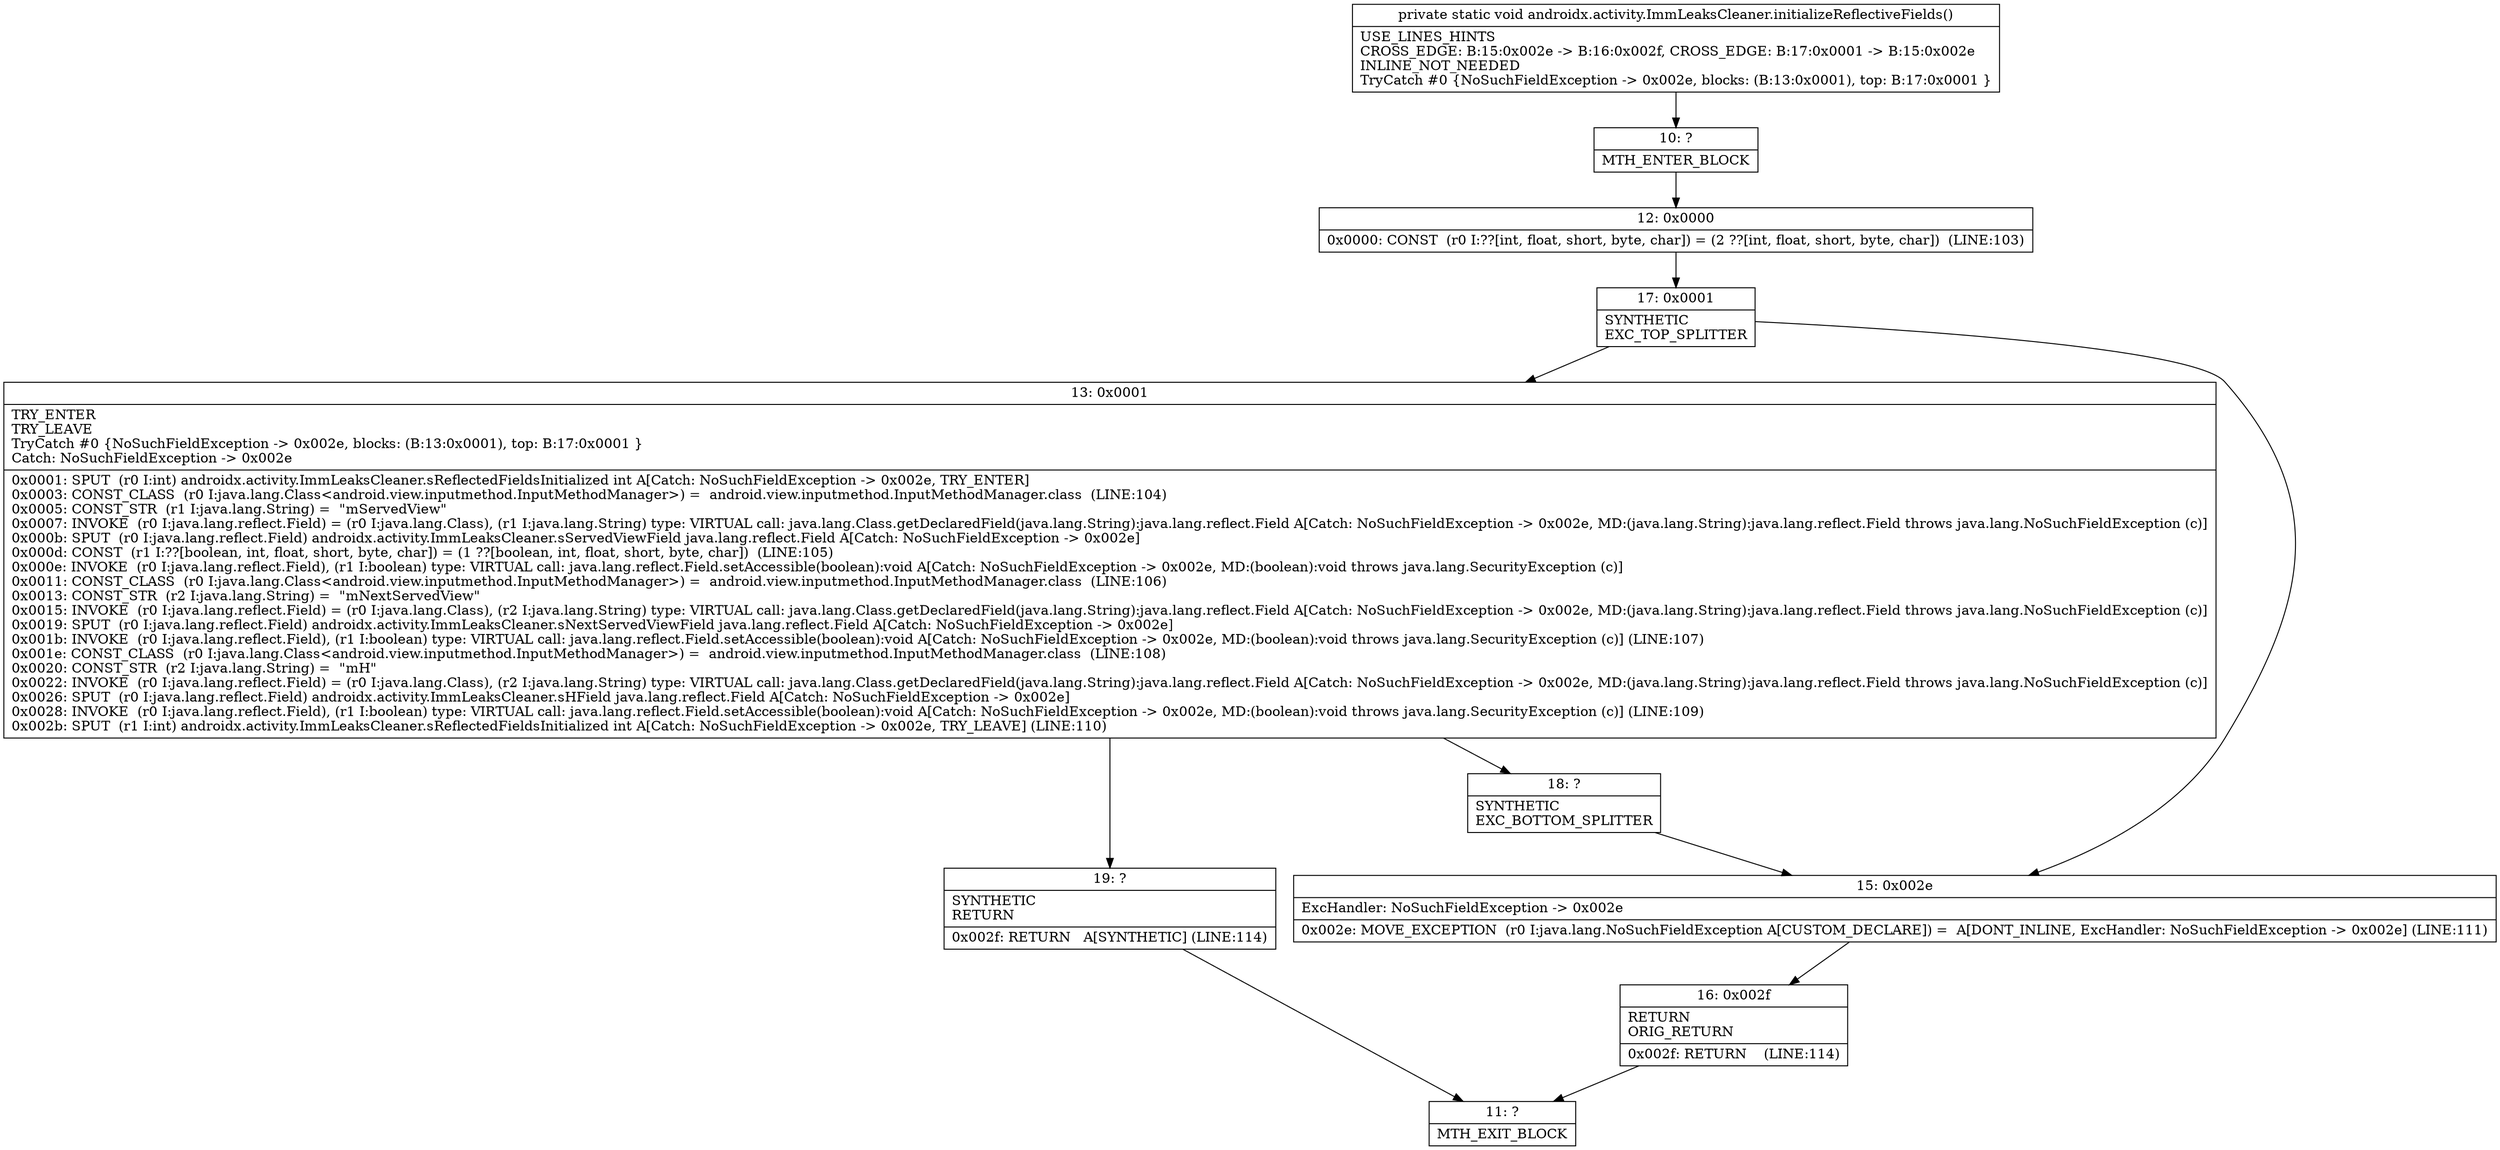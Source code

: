 digraph "CFG forandroidx.activity.ImmLeaksCleaner.initializeReflectiveFields()V" {
Node_10 [shape=record,label="{10\:\ ?|MTH_ENTER_BLOCK\l}"];
Node_12 [shape=record,label="{12\:\ 0x0000|0x0000: CONST  (r0 I:??[int, float, short, byte, char]) = (2 ??[int, float, short, byte, char])  (LINE:103)\l}"];
Node_17 [shape=record,label="{17\:\ 0x0001|SYNTHETIC\lEXC_TOP_SPLITTER\l}"];
Node_13 [shape=record,label="{13\:\ 0x0001|TRY_ENTER\lTRY_LEAVE\lTryCatch #0 \{NoSuchFieldException \-\> 0x002e, blocks: (B:13:0x0001), top: B:17:0x0001 \}\lCatch: NoSuchFieldException \-\> 0x002e\l|0x0001: SPUT  (r0 I:int) androidx.activity.ImmLeaksCleaner.sReflectedFieldsInitialized int A[Catch: NoSuchFieldException \-\> 0x002e, TRY_ENTER]\l0x0003: CONST_CLASS  (r0 I:java.lang.Class\<android.view.inputmethod.InputMethodManager\>) =  android.view.inputmethod.InputMethodManager.class  (LINE:104)\l0x0005: CONST_STR  (r1 I:java.lang.String) =  \"mServedView\" \l0x0007: INVOKE  (r0 I:java.lang.reflect.Field) = (r0 I:java.lang.Class), (r1 I:java.lang.String) type: VIRTUAL call: java.lang.Class.getDeclaredField(java.lang.String):java.lang.reflect.Field A[Catch: NoSuchFieldException \-\> 0x002e, MD:(java.lang.String):java.lang.reflect.Field throws java.lang.NoSuchFieldException (c)]\l0x000b: SPUT  (r0 I:java.lang.reflect.Field) androidx.activity.ImmLeaksCleaner.sServedViewField java.lang.reflect.Field A[Catch: NoSuchFieldException \-\> 0x002e]\l0x000d: CONST  (r1 I:??[boolean, int, float, short, byte, char]) = (1 ??[boolean, int, float, short, byte, char])  (LINE:105)\l0x000e: INVOKE  (r0 I:java.lang.reflect.Field), (r1 I:boolean) type: VIRTUAL call: java.lang.reflect.Field.setAccessible(boolean):void A[Catch: NoSuchFieldException \-\> 0x002e, MD:(boolean):void throws java.lang.SecurityException (c)]\l0x0011: CONST_CLASS  (r0 I:java.lang.Class\<android.view.inputmethod.InputMethodManager\>) =  android.view.inputmethod.InputMethodManager.class  (LINE:106)\l0x0013: CONST_STR  (r2 I:java.lang.String) =  \"mNextServedView\" \l0x0015: INVOKE  (r0 I:java.lang.reflect.Field) = (r0 I:java.lang.Class), (r2 I:java.lang.String) type: VIRTUAL call: java.lang.Class.getDeclaredField(java.lang.String):java.lang.reflect.Field A[Catch: NoSuchFieldException \-\> 0x002e, MD:(java.lang.String):java.lang.reflect.Field throws java.lang.NoSuchFieldException (c)]\l0x0019: SPUT  (r0 I:java.lang.reflect.Field) androidx.activity.ImmLeaksCleaner.sNextServedViewField java.lang.reflect.Field A[Catch: NoSuchFieldException \-\> 0x002e]\l0x001b: INVOKE  (r0 I:java.lang.reflect.Field), (r1 I:boolean) type: VIRTUAL call: java.lang.reflect.Field.setAccessible(boolean):void A[Catch: NoSuchFieldException \-\> 0x002e, MD:(boolean):void throws java.lang.SecurityException (c)] (LINE:107)\l0x001e: CONST_CLASS  (r0 I:java.lang.Class\<android.view.inputmethod.InputMethodManager\>) =  android.view.inputmethod.InputMethodManager.class  (LINE:108)\l0x0020: CONST_STR  (r2 I:java.lang.String) =  \"mH\" \l0x0022: INVOKE  (r0 I:java.lang.reflect.Field) = (r0 I:java.lang.Class), (r2 I:java.lang.String) type: VIRTUAL call: java.lang.Class.getDeclaredField(java.lang.String):java.lang.reflect.Field A[Catch: NoSuchFieldException \-\> 0x002e, MD:(java.lang.String):java.lang.reflect.Field throws java.lang.NoSuchFieldException (c)]\l0x0026: SPUT  (r0 I:java.lang.reflect.Field) androidx.activity.ImmLeaksCleaner.sHField java.lang.reflect.Field A[Catch: NoSuchFieldException \-\> 0x002e]\l0x0028: INVOKE  (r0 I:java.lang.reflect.Field), (r1 I:boolean) type: VIRTUAL call: java.lang.reflect.Field.setAccessible(boolean):void A[Catch: NoSuchFieldException \-\> 0x002e, MD:(boolean):void throws java.lang.SecurityException (c)] (LINE:109)\l0x002b: SPUT  (r1 I:int) androidx.activity.ImmLeaksCleaner.sReflectedFieldsInitialized int A[Catch: NoSuchFieldException \-\> 0x002e, TRY_LEAVE] (LINE:110)\l}"];
Node_18 [shape=record,label="{18\:\ ?|SYNTHETIC\lEXC_BOTTOM_SPLITTER\l}"];
Node_19 [shape=record,label="{19\:\ ?|SYNTHETIC\lRETURN\l|0x002f: RETURN   A[SYNTHETIC] (LINE:114)\l}"];
Node_11 [shape=record,label="{11\:\ ?|MTH_EXIT_BLOCK\l}"];
Node_15 [shape=record,label="{15\:\ 0x002e|ExcHandler: NoSuchFieldException \-\> 0x002e\l|0x002e: MOVE_EXCEPTION  (r0 I:java.lang.NoSuchFieldException A[CUSTOM_DECLARE]) =  A[DONT_INLINE, ExcHandler: NoSuchFieldException \-\> 0x002e] (LINE:111)\l}"];
Node_16 [shape=record,label="{16\:\ 0x002f|RETURN\lORIG_RETURN\l|0x002f: RETURN    (LINE:114)\l}"];
MethodNode[shape=record,label="{private static void androidx.activity.ImmLeaksCleaner.initializeReflectiveFields()  | USE_LINES_HINTS\lCROSS_EDGE: B:15:0x002e \-\> B:16:0x002f, CROSS_EDGE: B:17:0x0001 \-\> B:15:0x002e\lINLINE_NOT_NEEDED\lTryCatch #0 \{NoSuchFieldException \-\> 0x002e, blocks: (B:13:0x0001), top: B:17:0x0001 \}\l}"];
MethodNode -> Node_10;Node_10 -> Node_12;
Node_12 -> Node_17;
Node_17 -> Node_13;
Node_17 -> Node_15;
Node_13 -> Node_18;
Node_13 -> Node_19;
Node_18 -> Node_15;
Node_19 -> Node_11;
Node_15 -> Node_16;
Node_16 -> Node_11;
}

